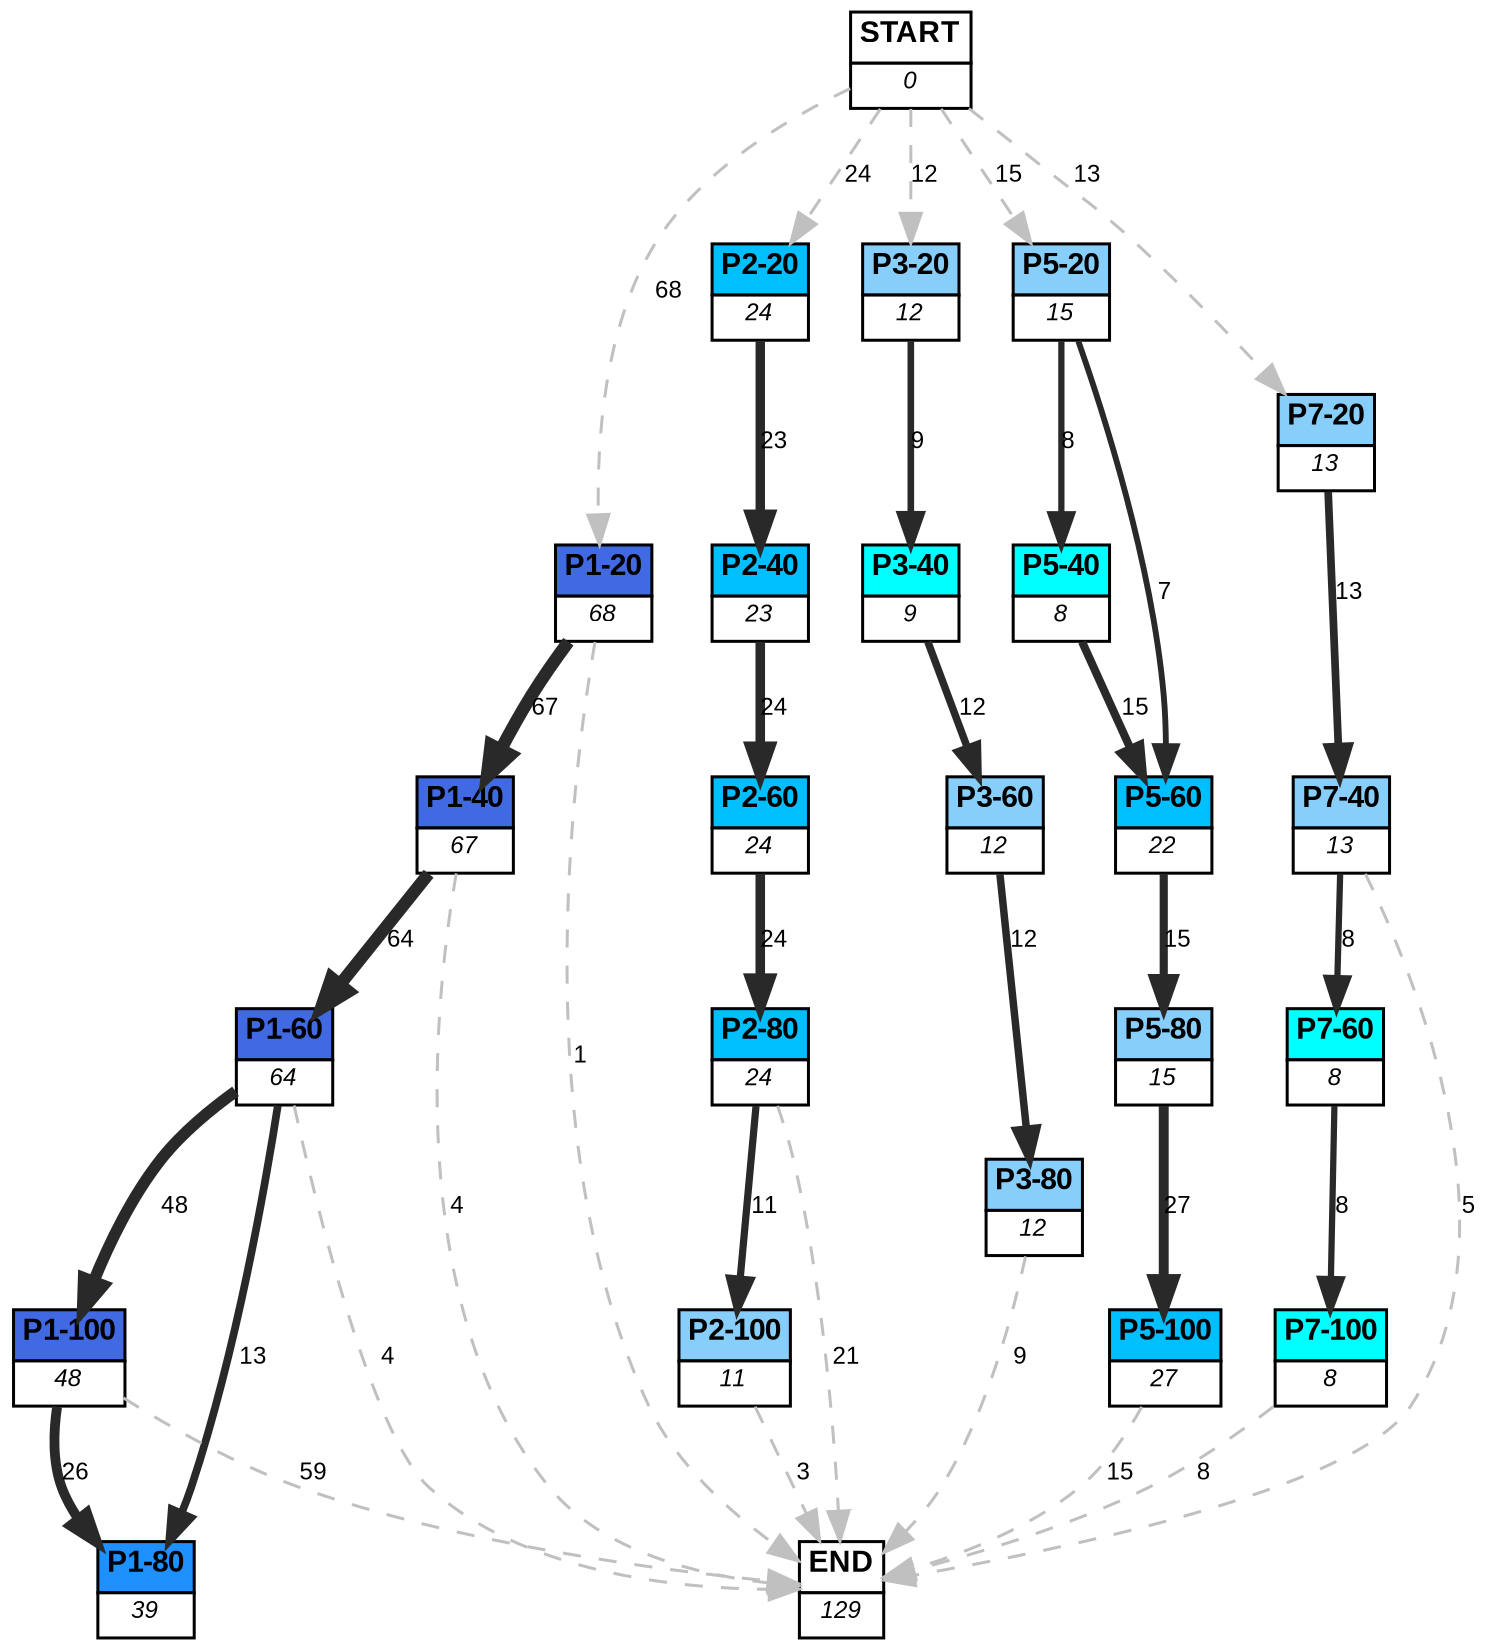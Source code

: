 digraph graphname {
	dpi = 150
	size="16,11!";
	margin = 0;
"P1-20" [shape=plain, label=<<table border="0" cellborder="1" cellspacing="0"><tr><td bgcolor="royalblue"><FONT face="Arial" POINT-SIZE="10"><b>P1-20</b></FONT></td></tr><tr><td bgcolor="white"><FONT face="Arial" POINT-SIZE="8"><i>68</i></FONT></td></tr></table>>]
"P1-40" [shape=plain, label=<<table border="0" cellborder="1" cellspacing="0"><tr><td bgcolor="royalblue"><FONT face="Arial" POINT-SIZE="10"><b>P1-40</b></FONT></td></tr><tr><td bgcolor="white"><FONT face="Arial" POINT-SIZE="8"><i>67</i></FONT></td></tr></table>>]
"P1-60" [shape=plain, label=<<table border="0" cellborder="1" cellspacing="0"><tr><td bgcolor="royalblue"><FONT face="Arial" POINT-SIZE="10"><b>P1-60</b></FONT></td></tr><tr><td bgcolor="white"><FONT face="Arial" POINT-SIZE="8"><i>64</i></FONT></td></tr></table>>]
"P1-100" [shape=plain, label=<<table border="0" cellborder="1" cellspacing="0"><tr><td bgcolor="royalblue"><FONT face="Arial" POINT-SIZE="10"><b>P1-100</b></FONT></td></tr><tr><td bgcolor="white"><FONT face="Arial" POINT-SIZE="8"><i>48</i></FONT></td></tr></table>>]
"P1-80" [shape=plain, label=<<table border="0" cellborder="1" cellspacing="0"><tr><td bgcolor="dodgerblue"><FONT face="Arial" POINT-SIZE="10"><b>P1-80</b></FONT></td></tr><tr><td bgcolor="white"><FONT face="Arial" POINT-SIZE="8"><i>39</i></FONT></td></tr></table>>]
"P2-20" [shape=plain, label=<<table border="0" cellborder="1" cellspacing="0"><tr><td bgcolor="deepskyblue"><FONT face="Arial" POINT-SIZE="10"><b>P2-20</b></FONT></td></tr><tr><td bgcolor="white"><FONT face="Arial" POINT-SIZE="8"><i>24</i></FONT></td></tr></table>>]
"P2-40" [shape=plain, label=<<table border="0" cellborder="1" cellspacing="0"><tr><td bgcolor="deepskyblue"><FONT face="Arial" POINT-SIZE="10"><b>P2-40</b></FONT></td></tr><tr><td bgcolor="white"><FONT face="Arial" POINT-SIZE="8"><i>23</i></FONT></td></tr></table>>]
"P2-60" [shape=plain, label=<<table border="0" cellborder="1" cellspacing="0"><tr><td bgcolor="deepskyblue"><FONT face="Arial" POINT-SIZE="10"><b>P2-60</b></FONT></td></tr><tr><td bgcolor="white"><FONT face="Arial" POINT-SIZE="8"><i>24</i></FONT></td></tr></table>>]
"P2-80" [shape=plain, label=<<table border="0" cellborder="1" cellspacing="0"><tr><td bgcolor="deepskyblue"><FONT face="Arial" POINT-SIZE="10"><b>P2-80</b></FONT></td></tr><tr><td bgcolor="white"><FONT face="Arial" POINT-SIZE="8"><i>24</i></FONT></td></tr></table>>]
"P2-100" [shape=plain, label=<<table border="0" cellborder="1" cellspacing="0"><tr><td bgcolor="lightskyblue"><FONT face="Arial" POINT-SIZE="10"><b>P2-100</b></FONT></td></tr><tr><td bgcolor="white"><FONT face="Arial" POINT-SIZE="8"><i>11</i></FONT></td></tr></table>>]
"P3-20" [shape=plain, label=<<table border="0" cellborder="1" cellspacing="0"><tr><td bgcolor="lightskyblue"><FONT face="Arial" POINT-SIZE="10"><b>P3-20</b></FONT></td></tr><tr><td bgcolor="white"><FONT face="Arial" POINT-SIZE="8"><i>12</i></FONT></td></tr></table>>]
"P3-60" [shape=plain, label=<<table border="0" cellborder="1" cellspacing="0"><tr><td bgcolor="lightskyblue"><FONT face="Arial" POINT-SIZE="10"><b>P3-60</b></FONT></td></tr><tr><td bgcolor="white"><FONT face="Arial" POINT-SIZE="8"><i>12</i></FONT></td></tr></table>>]
"P3-40" [shape=plain, label=<<table border="0" cellborder="1" cellspacing="0"><tr><td bgcolor="aqua"><FONT face="Arial" POINT-SIZE="10"><b>P3-40</b></FONT></td></tr><tr><td bgcolor="white"><FONT face="Arial" POINT-SIZE="8"><i>9</i></FONT></td></tr></table>>]
"P3-80" [shape=plain, label=<<table border="0" cellborder="1" cellspacing="0"><tr><td bgcolor="lightskyblue"><FONT face="Arial" POINT-SIZE="10"><b>P3-80</b></FONT></td></tr><tr><td bgcolor="white"><FONT face="Arial" POINT-SIZE="8"><i>12</i></FONT></td></tr></table>>]
"P5-20" [shape=plain, label=<<table border="0" cellborder="1" cellspacing="0"><tr><td bgcolor="lightskyblue"><FONT face="Arial" POINT-SIZE="10"><b>P5-20</b></FONT></td></tr><tr><td bgcolor="white"><FONT face="Arial" POINT-SIZE="8"><i>15</i></FONT></td></tr></table>>]
"P5-40" [shape=plain, label=<<table border="0" cellborder="1" cellspacing="0"><tr><td bgcolor="aqua"><FONT face="Arial" POINT-SIZE="10"><b>P5-40</b></FONT></td></tr><tr><td bgcolor="white"><FONT face="Arial" POINT-SIZE="8"><i>8</i></FONT></td></tr></table>>]
"P5-60" [shape=plain, label=<<table border="0" cellborder="1" cellspacing="0"><tr><td bgcolor="deepskyblue"><FONT face="Arial" POINT-SIZE="10"><b>P5-60</b></FONT></td></tr><tr><td bgcolor="white"><FONT face="Arial" POINT-SIZE="8"><i>22</i></FONT></td></tr></table>>]
"P5-80" [shape=plain, label=<<table border="0" cellborder="1" cellspacing="0"><tr><td bgcolor="lightskyblue"><FONT face="Arial" POINT-SIZE="10"><b>P5-80</b></FONT></td></tr><tr><td bgcolor="white"><FONT face="Arial" POINT-SIZE="8"><i>15</i></FONT></td></tr></table>>]
"P5-100" [shape=plain, label=<<table border="0" cellborder="1" cellspacing="0"><tr><td bgcolor="deepskyblue"><FONT face="Arial" POINT-SIZE="10"><b>P5-100</b></FONT></td></tr><tr><td bgcolor="white"><FONT face="Arial" POINT-SIZE="8"><i>27</i></FONT></td></tr></table>>]
"P7-20" [shape=plain, label=<<table border="0" cellborder="1" cellspacing="0"><tr><td bgcolor="lightskyblue"><FONT face="Arial" POINT-SIZE="10"><b>P7-20</b></FONT></td></tr><tr><td bgcolor="white"><FONT face="Arial" POINT-SIZE="8"><i>13</i></FONT></td></tr></table>>]
"P7-40" [shape=plain, label=<<table border="0" cellborder="1" cellspacing="0"><tr><td bgcolor="lightskyblue"><FONT face="Arial" POINT-SIZE="10"><b>P7-40</b></FONT></td></tr><tr><td bgcolor="white"><FONT face="Arial" POINT-SIZE="8"><i>13</i></FONT></td></tr></table>>]
"P7-60" [shape=plain, label=<<table border="0" cellborder="1" cellspacing="0"><tr><td bgcolor="aqua"><FONT face="Arial" POINT-SIZE="10"><b>P7-60</b></FONT></td></tr><tr><td bgcolor="white"><FONT face="Arial" POINT-SIZE="8"><i>8</i></FONT></td></tr></table>>]
"P7-100" [shape=plain, label=<<table border="0" cellborder="1" cellspacing="0"><tr><td bgcolor="aqua"><FONT face="Arial" POINT-SIZE="10"><b>P7-100</b></FONT></td></tr><tr><td bgcolor="white"><FONT face="Arial" POINT-SIZE="8"><i>8</i></FONT></td></tr></table>>]
"START" [shape=plain, label=<<table border="0" cellborder="1" cellspacing="0"><tr><td bgcolor="white"><FONT face="Arial" POINT-SIZE="10"><b>START</b></FONT></td></tr><tr><td bgcolor="white"><FONT face="Arial" POINT-SIZE="8"><i>0</i></FONT></td></tr></table>>]
"END" [shape=plain, label=<<table border="0" cellborder="1" cellspacing="0"><tr><td bgcolor="white"><FONT face="Arial" POINT-SIZE="10"><b>END</b></FONT></td></tr><tr><td bgcolor="white"><FONT face="Arial" POINT-SIZE="8"><i>129</i></FONT></td></tr></table>>]
"P1-20" -> "P1-40" [ color=grey16 penwidth = "4.204692619390966"label ="67" labelfloat=false fontname="Arial" fontsize=8]
"P1-20" -> "END" [ style = dashed color=grey label ="1" labelfloat=false fontname="Arial" fontsize=8]
"P1-40" -> "P1-60" [ color=grey16 penwidth = "4.1588830833596715"label ="64" labelfloat=false fontname="Arial" fontsize=8]
"P1-40" -> "END" [ style = dashed color=grey label ="4" labelfloat=false fontname="Arial" fontsize=8]
"P1-60" -> "P1-100" [ color=grey16 penwidth = "3.871201010907891"label ="48" labelfloat=false fontname="Arial" fontsize=8]
"P1-60" -> "P1-80" [ color=grey16 penwidth = "2.5649493574615367"label ="13" labelfloat=false fontname="Arial" fontsize=8]
"P1-60" -> "END" [ style = dashed color=grey label ="4" labelfloat=false fontname="Arial" fontsize=8]
"P1-100" -> "P1-80" [ color=grey16 penwidth = "3.258096538021482"label ="26" labelfloat=false fontname="Arial" fontsize=8]
"P1-100" -> "END" [ style = dashed color=grey label ="59" labelfloat=false fontname="Arial" fontsize=8]
"P2-20" -> "P2-40" [ color=grey16 penwidth = "3.1354942159291497"label ="23" labelfloat=false fontname="Arial" fontsize=8]
"P2-40" -> "P2-60" [ color=grey16 penwidth = "3.1780538303479458"label ="24" labelfloat=false fontname="Arial" fontsize=8]
"P2-60" -> "P2-80" [ color=grey16 penwidth = "3.1780538303479458"label ="24" labelfloat=false fontname="Arial" fontsize=8]
"P2-80" -> "P2-100" [ color=grey16 penwidth = "2.3978952727983707"label ="11" labelfloat=false fontname="Arial" fontsize=8]
"P2-80" -> "END" [ style = dashed color=grey label ="21" labelfloat=false fontname="Arial" fontsize=8]
"P2-100" -> "END" [ style = dashed color=grey label ="3" labelfloat=false fontname="Arial" fontsize=8]
"P3-20" -> "P3-40" [ color=grey16 penwidth = "2.1972245773362196"label ="9" labelfloat=false fontname="Arial" fontsize=8]
"P3-60" -> "P3-80" [ color=grey16 penwidth = "2.4849066497880004"label ="12" labelfloat=false fontname="Arial" fontsize=8]
"P3-40" -> "P3-60" [ color=grey16 penwidth = "2.4849066497880004"label ="12" labelfloat=false fontname="Arial" fontsize=8]
"P3-80" -> "END" [ style = dashed color=grey label ="9" labelfloat=false fontname="Arial" fontsize=8]
"P5-20" -> "P5-40" [ color=grey16 penwidth = "2.0794415416798357"label ="8" labelfloat=false fontname="Arial" fontsize=8]
"P5-20" -> "P5-60" [ color=grey16 penwidth = "1.9459101490553132"label ="7" labelfloat=false fontname="Arial" fontsize=8]
"P5-40" -> "P5-60" [ color=grey16 penwidth = "2.70805020110221"label ="15" labelfloat=false fontname="Arial" fontsize=8]
"P5-60" -> "P5-80" [ color=grey16 penwidth = "2.70805020110221"label ="15" labelfloat=false fontname="Arial" fontsize=8]
"P5-80" -> "P5-100" [ color=grey16 penwidth = "3.295836866004329"label ="27" labelfloat=false fontname="Arial" fontsize=8]
"P5-100" -> "END" [ style = dashed color=grey label ="15" labelfloat=false fontname="Arial" fontsize=8]
"P7-20" -> "P7-40" [ color=grey16 penwidth = "2.5649493574615367"label ="13" labelfloat=false fontname="Arial" fontsize=8]
"P7-40" -> "P7-60" [ color=grey16 penwidth = "2.0794415416798357"label ="8" labelfloat=false fontname="Arial" fontsize=8]
"P7-40" -> "END" [ style = dashed color=grey label ="5" labelfloat=false fontname="Arial" fontsize=8]
"P7-60" -> "P7-100" [ color=grey16 penwidth = "2.0794415416798357"label ="8" labelfloat=false fontname="Arial" fontsize=8]
"P7-100" -> "END" [ style = dashed color=grey label ="8" labelfloat=false fontname="Arial" fontsize=8]
"START" -> "P1-20" [ style = dashed color=grey label ="68" labelfloat=false fontname="Arial" fontsize=8]
"START" -> "P2-20" [ style = dashed color=grey label ="24" labelfloat=false fontname="Arial" fontsize=8]
"START" -> "P3-20" [ style = dashed color=grey label ="12" labelfloat=false fontname="Arial" fontsize=8]
"START" -> "P5-20" [ style = dashed color=grey label ="15" labelfloat=false fontname="Arial" fontsize=8]
"START" -> "P7-20" [ style = dashed color=grey label ="13" labelfloat=false fontname="Arial" fontsize=8]
}